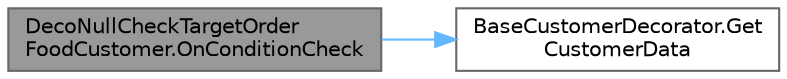 digraph "DecoNullCheckTargetOrderFoodCustomer.OnConditionCheck"
{
 // LATEX_PDF_SIZE
  bgcolor="transparent";
  edge [fontname=Helvetica,fontsize=10,labelfontname=Helvetica,labelfontsize=10];
  node [fontname=Helvetica,fontsize=10,shape=box,height=0.2,width=0.4];
  rankdir="LR";
  Node1 [id="Node000001",label="DecoNullCheckTargetOrder\lFoodCustomer.OnConditionCheck",height=0.2,width=0.4,color="gray40", fillcolor="grey60", style="filled", fontcolor="black",tooltip=" "];
  Node1 -> Node2 [id="edge1_Node000001_Node000002",color="steelblue1",style="solid",tooltip=" "];
  Node2 [id="Node000002",label="BaseCustomerDecorator.Get\lCustomerData",height=0.2,width=0.4,color="grey40", fillcolor="white", style="filled",URL="$class_base_customer_decorator.html#a070b30035f478b71602a8f7be244db48",tooltip=" "];
}
